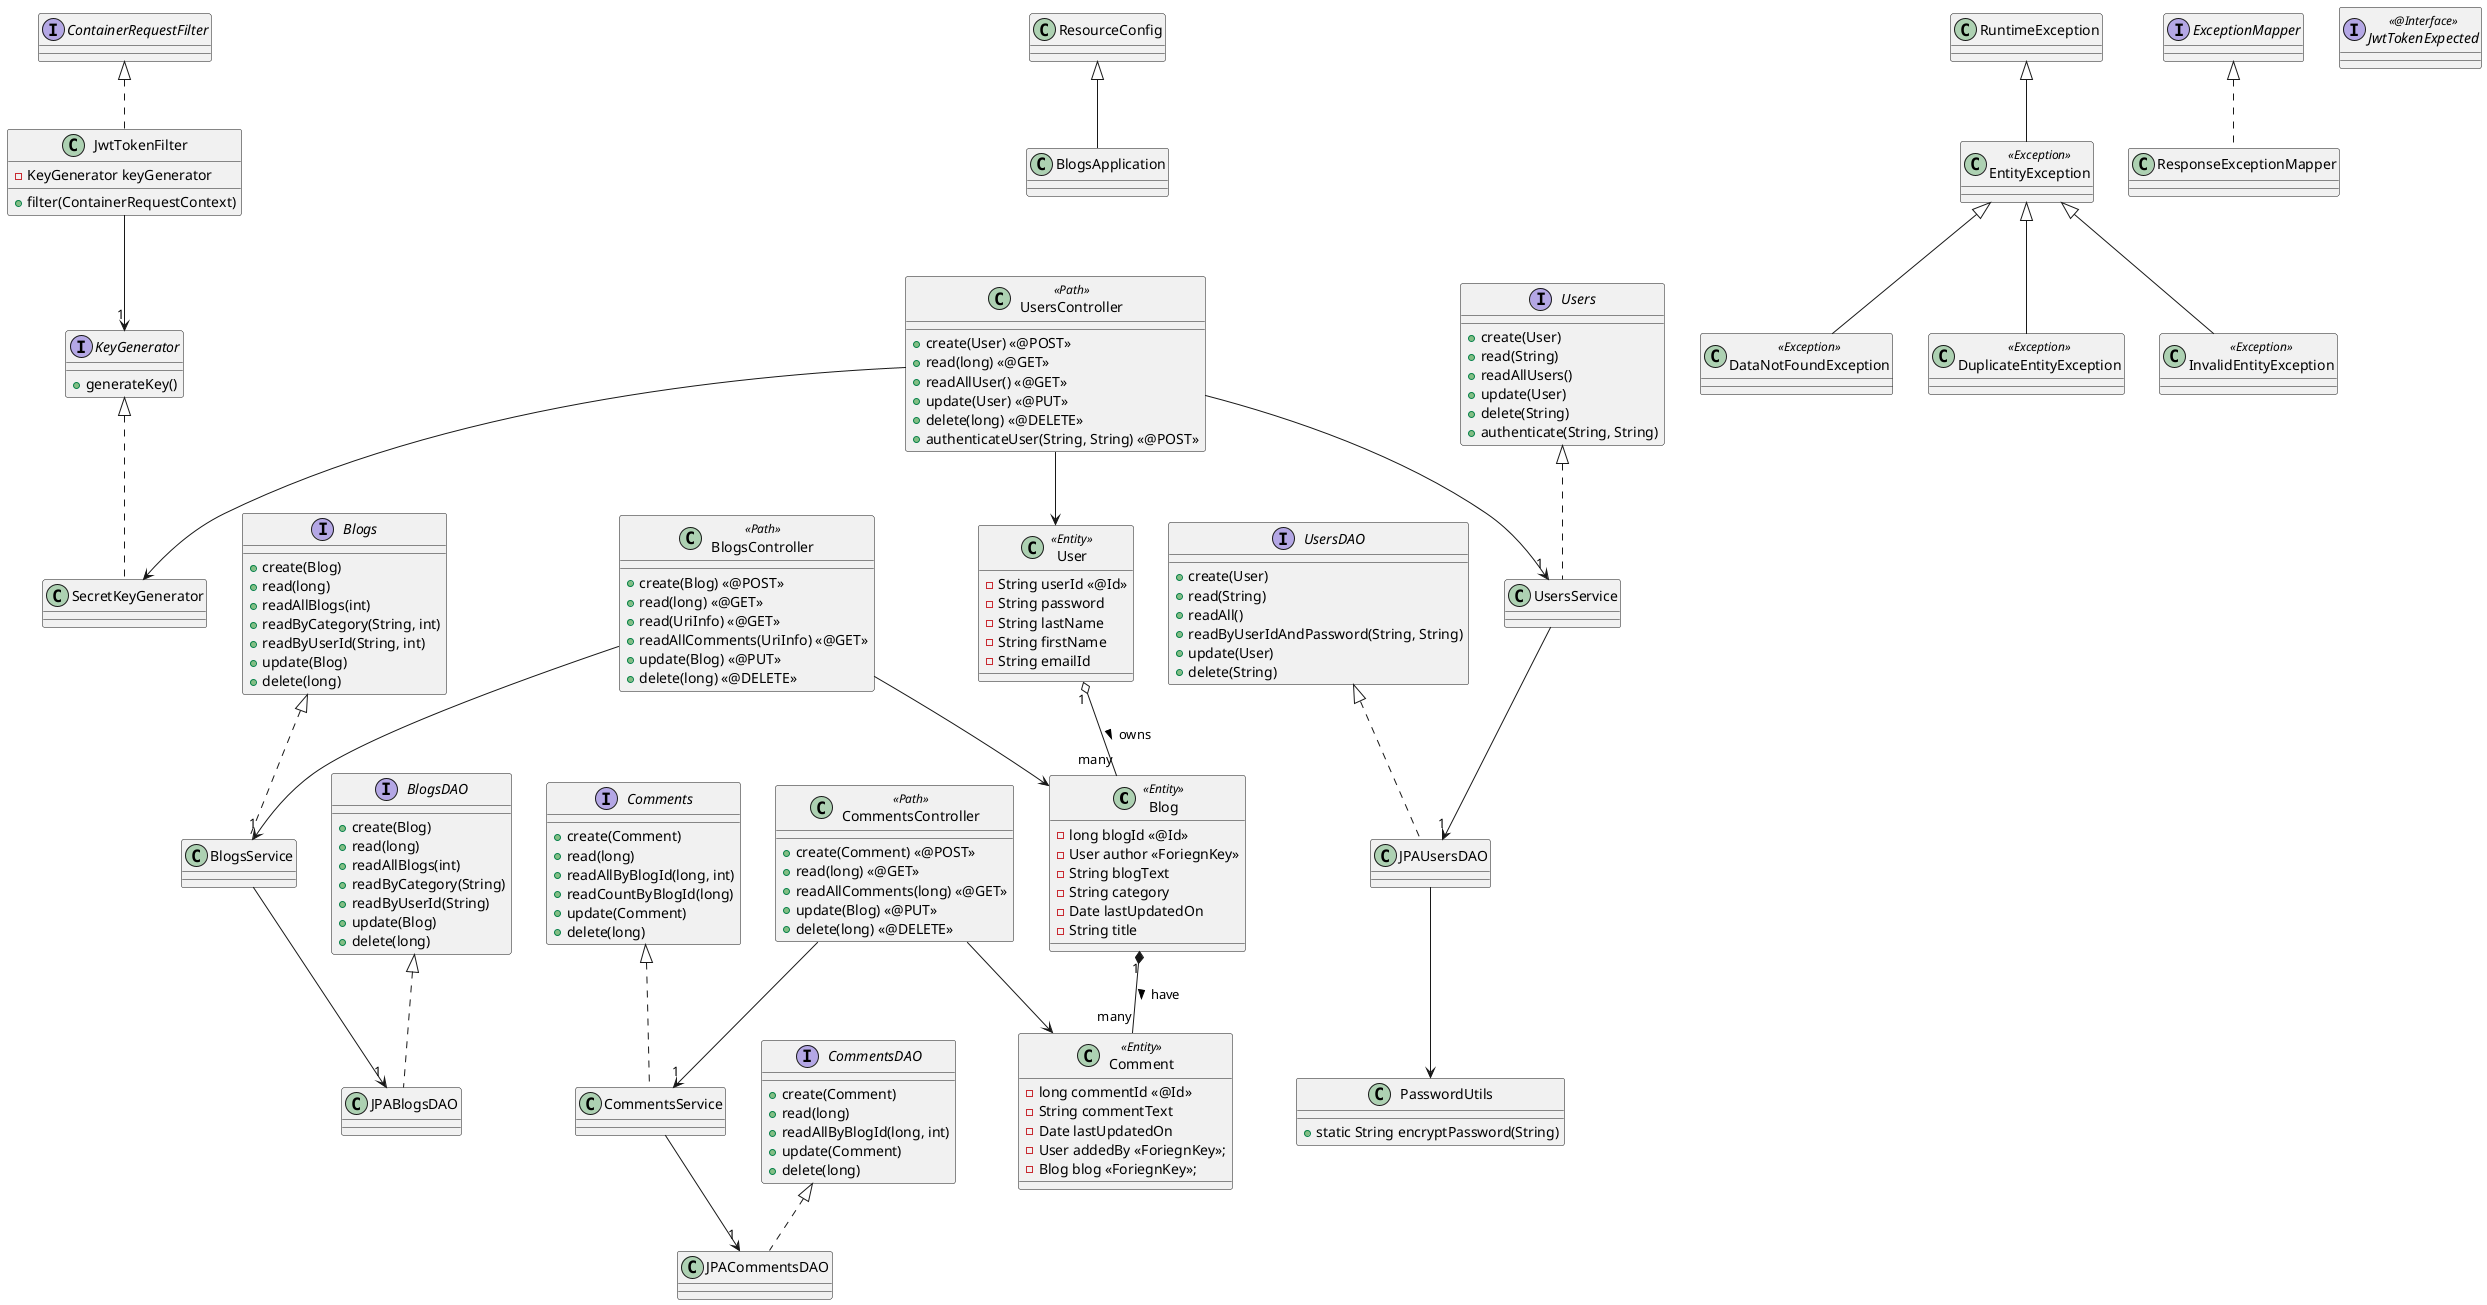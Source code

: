 @startuml

class Blog <<Entity>> {
 -long blogId <<@Id>>
 -User author <<ForiegnKey>>
 -String blogText
 -String category
 -Date lastUpdatedOn
 -String title
}

class User <<Entity>> {
 -String userId <<@Id>>
 -String password
 -String lastName
 -String firstName
 -String emailId
}

class Comment <<Entity>> {
 -long commentId <<@Id>>
 -String commentText
 -Date lastUpdatedOn
 -User addedBy <<ForiegnKey>>;
 -Blog blog <<ForiegnKey>>;
}

Interface Users {
 +create(User)
 +read(String)
 +readAllUsers()
 +update(User)
 +delete(String)
 +authenticate(String, String)
}

Interface Blogs {
 +create(Blog)
 +read(long)
 +readAllBlogs(int)
 +readByCategory(String, int)
 +readByUserId(String, int)
 +update(Blog)
 +delete(long)
}

Interface Comments {
 +create(Comment)
 +read(long)
 +readAllByBlogId(long, int)
 +readCountByBlogId(long)
 +update(Comment)
 +delete(long)
}

Class UsersService implements Users {
}

Class BlogsService implements Blogs {
}

Class CommentsService implements Comments {
}

Interface BlogsDAO {
 +create(Blog)
 +read(long)
 +readAllBlogs(int)
 +readByCategory(String)
 +readByUserId(String)
 +update(Blog)
 +delete(long)
}

Interface CommentsDAO {
 +create(Comment)
 +read(long)
 +readAllByBlogId(long, int)
 +update(Comment)
 +delete(long)
}


Interface UsersDAO {
 +create(User)
 +read(String)
 +readAll()
 +readByUserIdAndPassword(String, String)
 +update(User)
 +delete(String)
}

Class JPAUsersDAO implements UsersDAO {
}

Class JPABlogsDAO implements BlogsDAO {
}

Class JPACommentsDAO implements CommentsDAO {
}

User "1" o-- "many" Blog : owns >
Blog "1" *-- "many" Comment : have >

UsersService --> "1" JPAUsersDAO
BlogsService --> "1" JPABlogsDAO
CommentsService --> "1" JPACommentsDAO

Class BlogsApplication extends ResourceConfig {
}

Class BlogsController <<Path>> {
 +create(Blog) <<@POST>>
 +read(long) <<@GET>>
 +read(UriInfo) <<@GET>>
 +readAllComments(UriInfo) <<@GET>>
 +update(Blog) <<@PUT>>
 +delete(long) <<@DELETE>>
}

BlogsController --> "1" BlogsService
BlogsController --> Blog

Class CommentsController <<Path>> {
 +create(Comment) <<@POST>>
 +read(long) <<@GET>>
 +readAllComments(long) <<@GET>>
 +update(Blog) <<@PUT>>
 +delete(long) <<@DELETE>>
}

CommentsController --> "1" CommentsService
CommentsController --> Comment

Class UsersController <<Path>> {
 +create(User) <<@POST>>
 +read(long) <<@GET>>
 +readAllUser() <<@GET>>
 +update(User) <<@PUT>>
 +delete(long) <<@DELETE>>
 +authenticateUser(String, String) <<@POST>>
}

UsersController --> "1" UsersService
UsersController --> User

' ERROR HANDLING

Class EntityException <<Exception>> extends RuntimeException {
}

Class DataNotFoundException <<Exception>> extends EntityException {
}

Class DuplicateEntityException <<Exception>> extends EntityException {
}

Class InvalidEntityException <<Exception>> extends EntityException {
}

Class ResponseExceptionMapper implements ExceptionMapper {
}

' AUTHENTICATION 

Interface JwtTokenExpected <<@Interface>>{
}

Class JwtTokenFilter implements ContainerRequestFilter {
 -KeyGenerator keyGenerator
 +filter(ContainerRequestContext)
}

Interface KeyGenerator{
 +generateKey()
}

Class SecretKeyGenerator implements KeyGenerator{
}

Class PasswordUtils {
 +static String encryptPassword(String)
}

JwtTokenFilter --> "1" KeyGenerator
JPAUsersDAO --> PasswordUtils
UsersController --> SecretKeyGenerator

@enduml